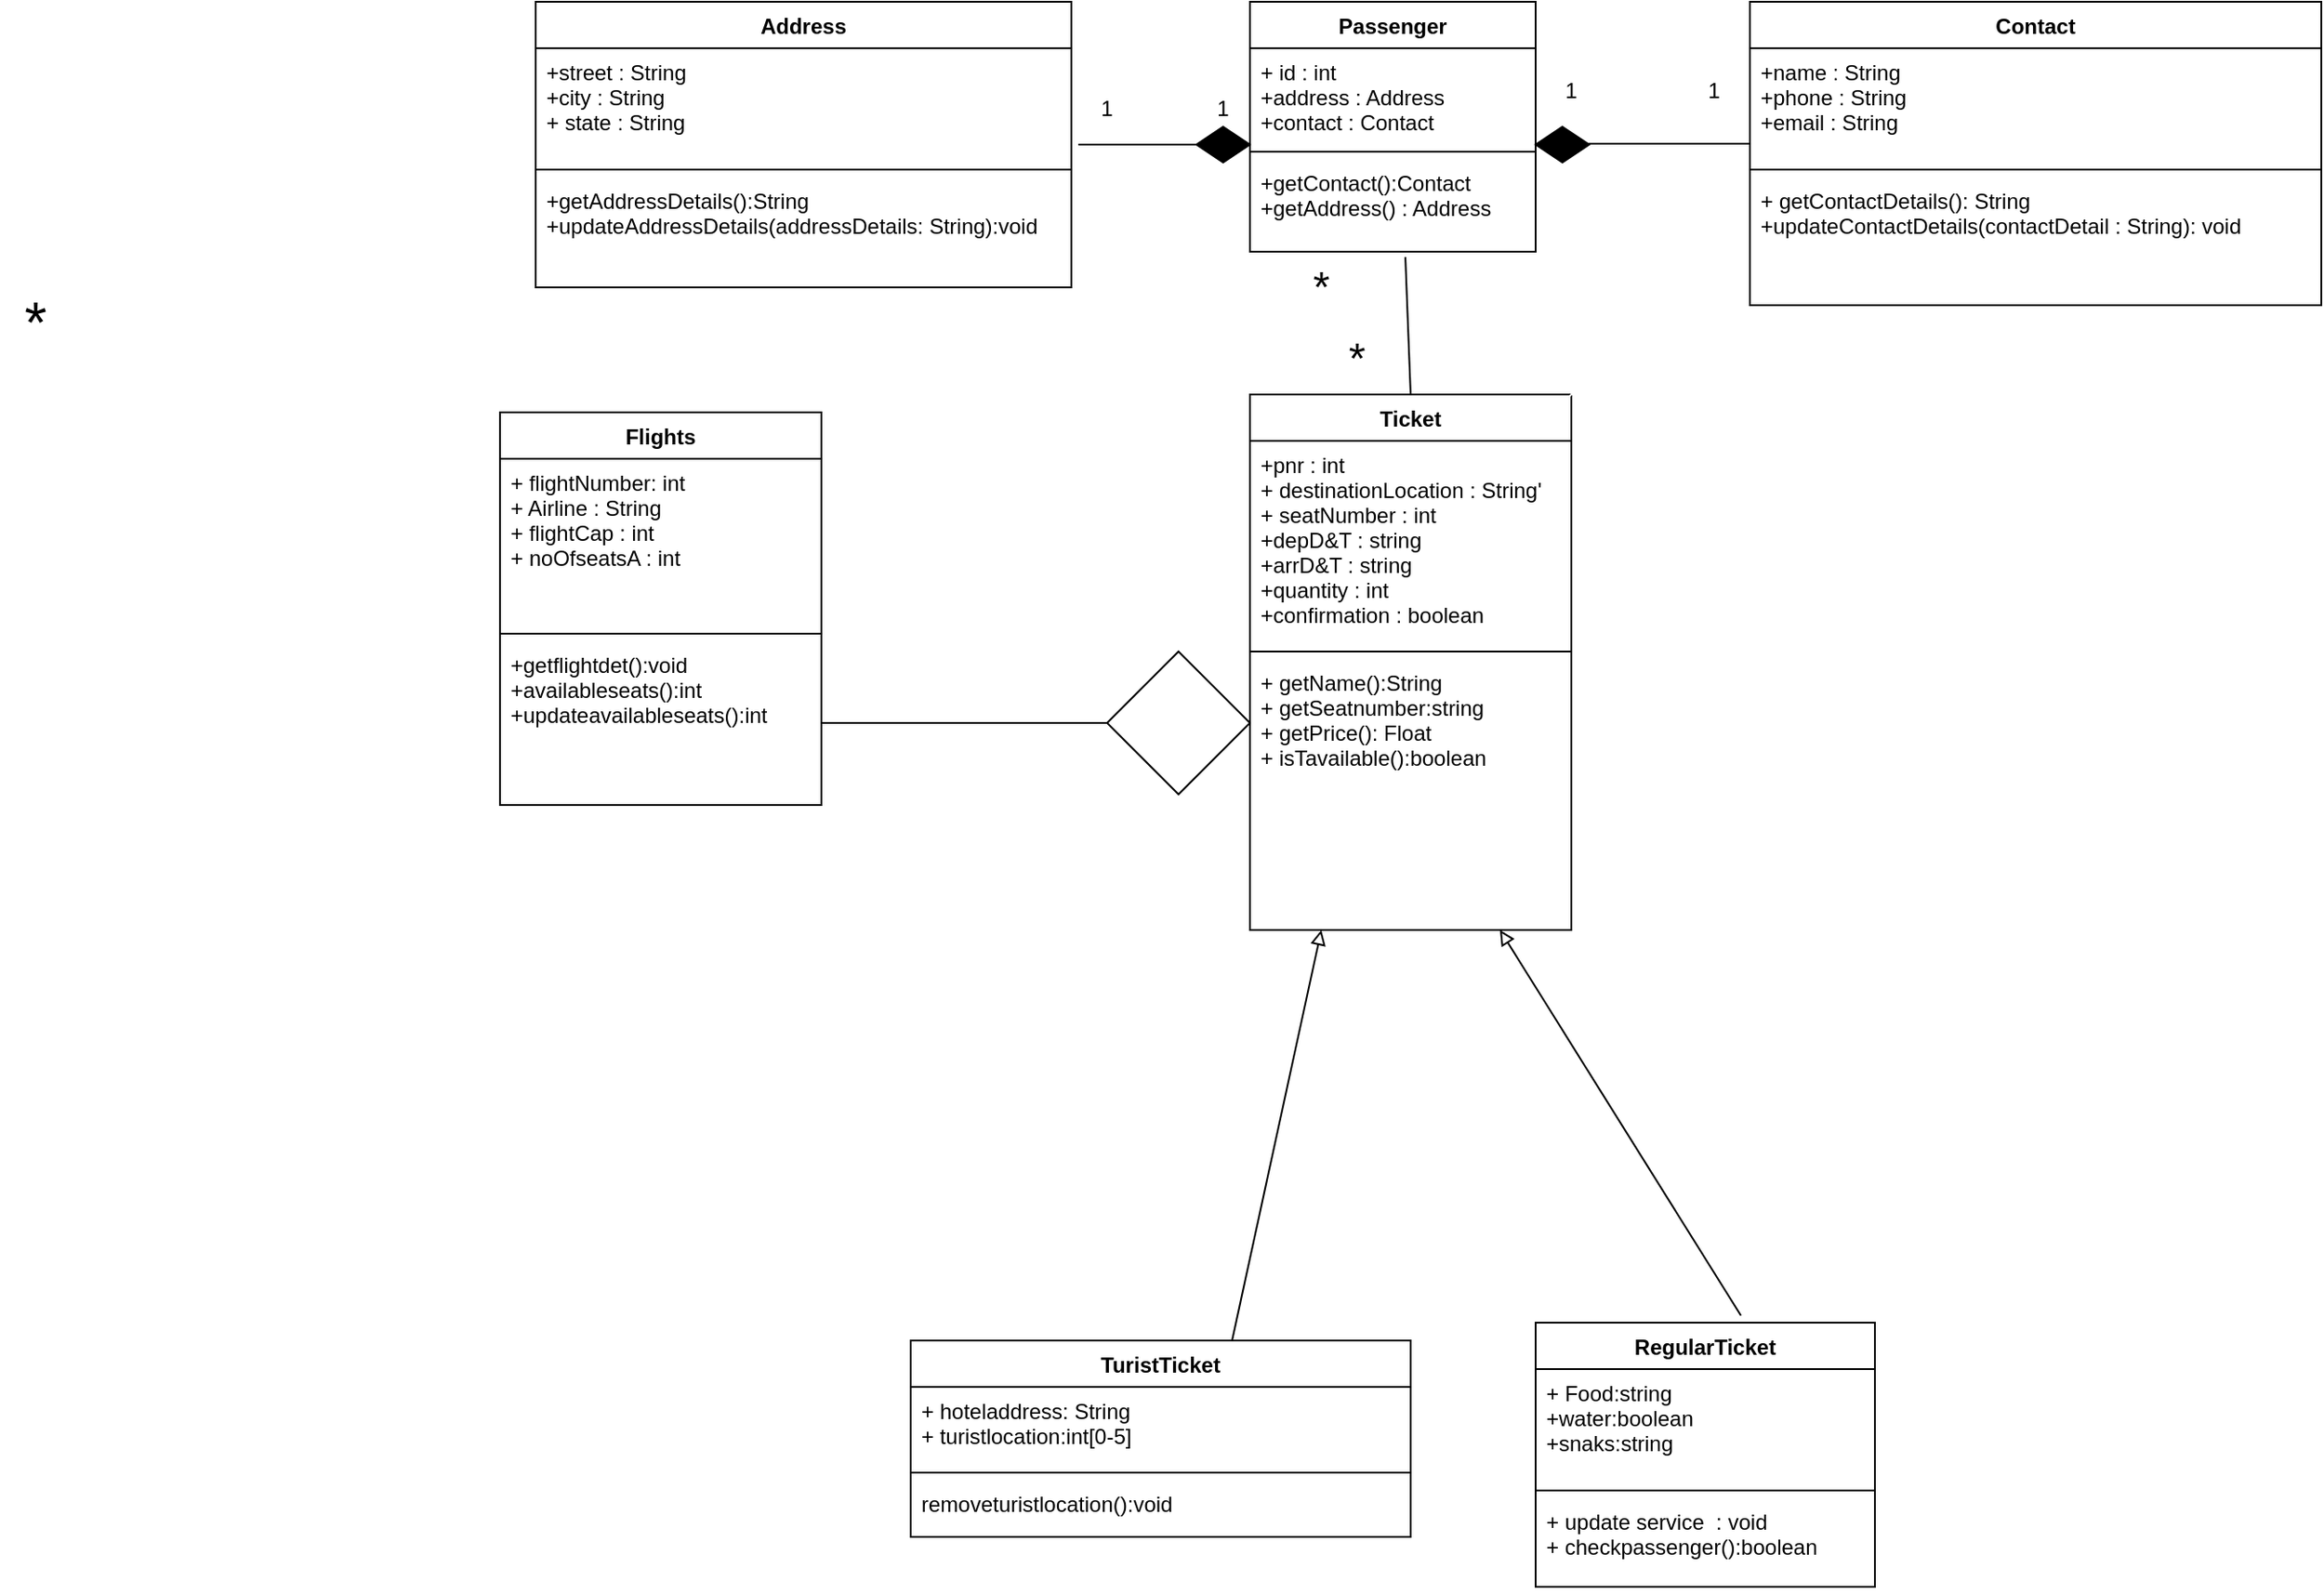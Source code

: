 <mxfile version="14.9.2" type="device"><diagram id="St4QACIHVr_rbjNRjCDR" name="Page-1"><mxGraphModel dx="868" dy="425" grid="1" gridSize="10" guides="1" tooltips="1" connect="1" arrows="1" fold="1" page="1" pageScale="1" pageWidth="1654" pageHeight="1169" math="0" shadow="0"><root><mxCell id="0"/><mxCell id="1" parent="0"/><mxCell id="qF5Q5bFK29Hbr4dGAQbV-1" value="Address" style="swimlane;fontStyle=1;align=center;verticalAlign=top;childLayout=stackLayout;horizontal=1;startSize=26;horizontalStack=0;resizeParent=1;resizeParentMax=0;resizeLast=0;collapsible=1;marginBottom=0;" vertex="1" parent="1"><mxGeometry x="600" y="40" width="300" height="160" as="geometry"/></mxCell><mxCell id="qF5Q5bFK29Hbr4dGAQbV-2" value="+street : String&#10;+city : String&#10;+ state : String" style="text;strokeColor=none;fillColor=none;align=left;verticalAlign=top;spacingLeft=4;spacingRight=4;overflow=hidden;rotatable=0;points=[[0,0.5],[1,0.5]];portConstraint=eastwest;" vertex="1" parent="qF5Q5bFK29Hbr4dGAQbV-1"><mxGeometry y="26" width="300" height="64" as="geometry"/></mxCell><mxCell id="qF5Q5bFK29Hbr4dGAQbV-3" value="" style="line;strokeWidth=1;fillColor=none;align=left;verticalAlign=middle;spacingTop=-1;spacingLeft=3;spacingRight=3;rotatable=0;labelPosition=right;points=[];portConstraint=eastwest;" vertex="1" parent="qF5Q5bFK29Hbr4dGAQbV-1"><mxGeometry y="90" width="300" height="8" as="geometry"/></mxCell><mxCell id="qF5Q5bFK29Hbr4dGAQbV-4" value="+getAddressDetails():String&#10;+updateAddressDetails(addressDetails: String):void&#10; " style="text;strokeColor=none;fillColor=none;align=left;verticalAlign=top;spacingLeft=4;spacingRight=4;overflow=hidden;rotatable=0;points=[[0,0.5],[1,0.5]];portConstraint=eastwest;" vertex="1" parent="qF5Q5bFK29Hbr4dGAQbV-1"><mxGeometry y="98" width="300" height="62" as="geometry"/></mxCell><mxCell id="qF5Q5bFK29Hbr4dGAQbV-5" value="Passenger" style="swimlane;fontStyle=1;align=center;verticalAlign=top;childLayout=stackLayout;horizontal=1;startSize=26;horizontalStack=0;resizeParent=1;resizeParentMax=0;resizeLast=0;collapsible=1;marginBottom=0;" vertex="1" parent="1"><mxGeometry x="1000" y="40" width="160" height="140" as="geometry"/></mxCell><mxCell id="qF5Q5bFK29Hbr4dGAQbV-6" value="+ id : int&#10;+address : Address&#10;+contact : Contact" style="text;strokeColor=none;fillColor=none;align=left;verticalAlign=top;spacingLeft=4;spacingRight=4;overflow=hidden;rotatable=0;points=[[0,0.5],[1,0.5]];portConstraint=eastwest;" vertex="1" parent="qF5Q5bFK29Hbr4dGAQbV-5"><mxGeometry y="26" width="160" height="54" as="geometry"/></mxCell><mxCell id="qF5Q5bFK29Hbr4dGAQbV-7" value="" style="line;strokeWidth=1;fillColor=none;align=left;verticalAlign=middle;spacingTop=-1;spacingLeft=3;spacingRight=3;rotatable=0;labelPosition=right;points=[];portConstraint=eastwest;" vertex="1" parent="qF5Q5bFK29Hbr4dGAQbV-5"><mxGeometry y="80" width="160" height="8" as="geometry"/></mxCell><mxCell id="qF5Q5bFK29Hbr4dGAQbV-8" value="+getContact():Contact&#10;+getAddress() : Address" style="text;strokeColor=none;fillColor=none;align=left;verticalAlign=top;spacingLeft=4;spacingRight=4;overflow=hidden;rotatable=0;points=[[0,0.5],[1,0.5]];portConstraint=eastwest;" vertex="1" parent="qF5Q5bFK29Hbr4dGAQbV-5"><mxGeometry y="88" width="160" height="52" as="geometry"/></mxCell><mxCell id="qF5Q5bFK29Hbr4dGAQbV-9" value="" style="rhombus;whiteSpace=wrap;html=1;fillColor=#000000;" vertex="1" parent="1"><mxGeometry x="970" y="110" width="30" height="20" as="geometry"/></mxCell><mxCell id="qF5Q5bFK29Hbr4dGAQbV-10" value="" style="endArrow=classic;html=1;exitX=1.013;exitY=0.844;exitDx=0;exitDy=0;exitPerimeter=0;" edge="1" parent="1" source="qF5Q5bFK29Hbr4dGAQbV-2"><mxGeometry width="50" height="50" relative="1" as="geometry"><mxPoint x="930" y="270" as="sourcePoint"/><mxPoint x="990" y="120" as="targetPoint"/></mxGeometry></mxCell><mxCell id="qF5Q5bFK29Hbr4dGAQbV-11" value="1" style="text;html=1;strokeColor=none;fillColor=none;align=center;verticalAlign=middle;whiteSpace=wrap;rounded=0;" vertex="1" parent="1"><mxGeometry x="900" y="90" width="40" height="20" as="geometry"/></mxCell><mxCell id="qF5Q5bFK29Hbr4dGAQbV-12" value="1" style="text;html=1;strokeColor=none;fillColor=none;align=center;verticalAlign=middle;whiteSpace=wrap;rounded=0;" vertex="1" parent="1"><mxGeometry x="965" y="90" width="40" height="20" as="geometry"/></mxCell><mxCell id="qF5Q5bFK29Hbr4dGAQbV-13" value="Contact" style="swimlane;fontStyle=1;align=center;verticalAlign=top;childLayout=stackLayout;horizontal=1;startSize=26;horizontalStack=0;resizeParent=1;resizeParentMax=0;resizeLast=0;collapsible=1;marginBottom=0;fillColor=#FFFFFF;" vertex="1" parent="1"><mxGeometry x="1280" y="40" width="320" height="170" as="geometry"/></mxCell><mxCell id="qF5Q5bFK29Hbr4dGAQbV-14" value="+name : String&#10;+phone : String&#10;+email : String" style="text;strokeColor=none;fillColor=none;align=left;verticalAlign=top;spacingLeft=4;spacingRight=4;overflow=hidden;rotatable=0;points=[[0,0.5],[1,0.5]];portConstraint=eastwest;" vertex="1" parent="qF5Q5bFK29Hbr4dGAQbV-13"><mxGeometry y="26" width="320" height="64" as="geometry"/></mxCell><mxCell id="qF5Q5bFK29Hbr4dGAQbV-15" value="" style="line;strokeWidth=1;fillColor=none;align=left;verticalAlign=middle;spacingTop=-1;spacingLeft=3;spacingRight=3;rotatable=0;labelPosition=right;points=[];portConstraint=eastwest;" vertex="1" parent="qF5Q5bFK29Hbr4dGAQbV-13"><mxGeometry y="90" width="320" height="8" as="geometry"/></mxCell><mxCell id="qF5Q5bFK29Hbr4dGAQbV-16" value="+ getContactDetails(): String&#10;+updateContactDetails(contactDetail : String): void" style="text;strokeColor=none;fillColor=none;align=left;verticalAlign=top;spacingLeft=4;spacingRight=4;overflow=hidden;rotatable=0;points=[[0,0.5],[1,0.5]];portConstraint=eastwest;" vertex="1" parent="qF5Q5bFK29Hbr4dGAQbV-13"><mxGeometry y="98" width="320" height="72" as="geometry"/></mxCell><mxCell id="qF5Q5bFK29Hbr4dGAQbV-17" value="" style="rhombus;whiteSpace=wrap;html=1;fillColor=#000000;" vertex="1" parent="1"><mxGeometry x="1160" y="110" width="30" height="20" as="geometry"/></mxCell><mxCell id="qF5Q5bFK29Hbr4dGAQbV-18" value="" style="endArrow=classic;html=1;" edge="1" parent="1"><mxGeometry width="50" height="50" relative="1" as="geometry"><mxPoint x="1280" y="119.5" as="sourcePoint"/><mxPoint x="1170" y="119.5" as="targetPoint"/><Array as="points"><mxPoint x="1230" y="119.5"/></Array></mxGeometry></mxCell><mxCell id="qF5Q5bFK29Hbr4dGAQbV-19" value="1" style="text;html=1;strokeColor=none;fillColor=none;align=center;verticalAlign=middle;whiteSpace=wrap;rounded=0;" vertex="1" parent="1"><mxGeometry x="1160" y="80" width="40" height="20" as="geometry"/></mxCell><mxCell id="qF5Q5bFK29Hbr4dGAQbV-20" value="1" style="text;html=1;strokeColor=none;fillColor=none;align=center;verticalAlign=middle;whiteSpace=wrap;rounded=0;" vertex="1" parent="1"><mxGeometry x="1240" y="80" width="40" height="20" as="geometry"/></mxCell><mxCell id="qF5Q5bFK29Hbr4dGAQbV-21" value="Ticket" style="swimlane;fontStyle=1;align=center;verticalAlign=top;childLayout=stackLayout;horizontal=1;startSize=26;horizontalStack=0;resizeParent=1;resizeParentMax=0;resizeLast=0;collapsible=1;marginBottom=0;fillColor=#FFFFFF;" vertex="1" parent="1"><mxGeometry x="1000" y="260" width="180" height="300" as="geometry"/></mxCell><mxCell id="qF5Q5bFK29Hbr4dGAQbV-22" value="+pnr : int&#10;+ destinationLocation : String'&#10;+ seatNumber : int&#10;+depD&amp;T : string&#10;+arrD&amp;T : string&#10;+quantity : int&#10;+confirmation : boolean" style="text;strokeColor=none;fillColor=none;align=left;verticalAlign=top;spacingLeft=4;spacingRight=4;overflow=hidden;rotatable=0;points=[[0,0.5],[1,0.5]];portConstraint=eastwest;" vertex="1" parent="qF5Q5bFK29Hbr4dGAQbV-21"><mxGeometry y="26" width="180" height="114" as="geometry"/></mxCell><mxCell id="qF5Q5bFK29Hbr4dGAQbV-23" value="" style="line;strokeWidth=1;fillColor=none;align=left;verticalAlign=middle;spacingTop=-1;spacingLeft=3;spacingRight=3;rotatable=0;labelPosition=right;points=[];portConstraint=eastwest;" vertex="1" parent="qF5Q5bFK29Hbr4dGAQbV-21"><mxGeometry y="140" width="180" height="8" as="geometry"/></mxCell><mxCell id="qF5Q5bFK29Hbr4dGAQbV-24" value="+ getName():String&#10;+ getSeatnumber:string&#10;+ getPrice(): Float&#10;+ isTavailable():boolean" style="text;strokeColor=none;fillColor=none;align=left;verticalAlign=top;spacingLeft=4;spacingRight=4;overflow=hidden;rotatable=0;points=[[0,0.5],[1,0.5]];portConstraint=eastwest;" vertex="1" parent="qF5Q5bFK29Hbr4dGAQbV-21"><mxGeometry y="148" width="180" height="152" as="geometry"/></mxCell><mxCell id="qF5Q5bFK29Hbr4dGAQbV-25" value="Flights" style="swimlane;fontStyle=1;align=center;verticalAlign=top;childLayout=stackLayout;horizontal=1;startSize=26;horizontalStack=0;resizeParent=1;resizeParentMax=0;resizeLast=0;collapsible=1;marginBottom=0;fillColor=#FFFFFF;" vertex="1" parent="1"><mxGeometry x="580" y="270" width="180" height="220" as="geometry"/></mxCell><mxCell id="qF5Q5bFK29Hbr4dGAQbV-26" value="+ flightNumber: int&#10;+ Airline : String&#10;+ flightCap : int&#10;+ noOfseatsA : int&#10;" style="text;strokeColor=none;fillColor=none;align=left;verticalAlign=top;spacingLeft=4;spacingRight=4;overflow=hidden;rotatable=0;points=[[0,0.5],[1,0.5]];portConstraint=eastwest;" vertex="1" parent="qF5Q5bFK29Hbr4dGAQbV-25"><mxGeometry y="26" width="180" height="94" as="geometry"/></mxCell><mxCell id="qF5Q5bFK29Hbr4dGAQbV-27" value="" style="line;strokeWidth=1;fillColor=none;align=left;verticalAlign=middle;spacingTop=-1;spacingLeft=3;spacingRight=3;rotatable=0;labelPosition=right;points=[];portConstraint=eastwest;" vertex="1" parent="qF5Q5bFK29Hbr4dGAQbV-25"><mxGeometry y="120" width="180" height="8" as="geometry"/></mxCell><mxCell id="qF5Q5bFK29Hbr4dGAQbV-28" value="+getflightdet():void&#10;+availableseats():int&#10;+updateavailableseats():int" style="text;strokeColor=none;fillColor=none;align=left;verticalAlign=top;spacingLeft=4;spacingRight=4;overflow=hidden;rotatable=0;points=[[0,0.5],[1,0.5]];portConstraint=eastwest;" vertex="1" parent="qF5Q5bFK29Hbr4dGAQbV-25"><mxGeometry y="128" width="180" height="92" as="geometry"/></mxCell><mxCell id="qF5Q5bFK29Hbr4dGAQbV-33" value="TuristTicket" style="swimlane;fontStyle=1;align=center;verticalAlign=top;childLayout=stackLayout;horizontal=1;startSize=26;horizontalStack=0;resizeParent=1;resizeParentMax=0;resizeLast=0;collapsible=1;marginBottom=0;fillColor=#FFFFFF;" vertex="1" parent="1"><mxGeometry x="810" y="790" width="280" height="110" as="geometry"/></mxCell><mxCell id="qF5Q5bFK29Hbr4dGAQbV-34" value="+ hoteladdress: String&#10;+ turistlocation:int[0-5]&#10;" style="text;strokeColor=none;fillColor=none;align=left;verticalAlign=top;spacingLeft=4;spacingRight=4;overflow=hidden;rotatable=0;points=[[0,0.5],[1,0.5]];portConstraint=eastwest;" vertex="1" parent="qF5Q5bFK29Hbr4dGAQbV-33"><mxGeometry y="26" width="280" height="44" as="geometry"/></mxCell><mxCell id="qF5Q5bFK29Hbr4dGAQbV-35" value="" style="line;strokeWidth=1;fillColor=none;align=left;verticalAlign=middle;spacingTop=-1;spacingLeft=3;spacingRight=3;rotatable=0;labelPosition=right;points=[];portConstraint=eastwest;" vertex="1" parent="qF5Q5bFK29Hbr4dGAQbV-33"><mxGeometry y="70" width="280" height="8" as="geometry"/></mxCell><mxCell id="qF5Q5bFK29Hbr4dGAQbV-36" value="removeturistlocation():void" style="text;strokeColor=none;fillColor=none;align=left;verticalAlign=top;spacingLeft=4;spacingRight=4;overflow=hidden;rotatable=0;points=[[0,0.5],[1,0.5]];portConstraint=eastwest;" vertex="1" parent="qF5Q5bFK29Hbr4dGAQbV-33"><mxGeometry y="78" width="280" height="32" as="geometry"/></mxCell><mxCell id="qF5Q5bFK29Hbr4dGAQbV-37" value="RegularTicket" style="swimlane;fontStyle=1;align=center;verticalAlign=top;childLayout=stackLayout;horizontal=1;startSize=26;horizontalStack=0;resizeParent=1;resizeParentMax=0;resizeLast=0;collapsible=1;marginBottom=0;fillColor=#FFFFFF;" vertex="1" parent="1"><mxGeometry x="1160" y="780" width="190" height="148" as="geometry"/></mxCell><mxCell id="qF5Q5bFK29Hbr4dGAQbV-38" value="+ Food:string&#10;+water:boolean&#10;+snaks:string" style="text;strokeColor=none;fillColor=none;align=left;verticalAlign=top;spacingLeft=4;spacingRight=4;overflow=hidden;rotatable=0;points=[[0,0.5],[1,0.5]];portConstraint=eastwest;" vertex="1" parent="qF5Q5bFK29Hbr4dGAQbV-37"><mxGeometry y="26" width="190" height="64" as="geometry"/></mxCell><mxCell id="qF5Q5bFK29Hbr4dGAQbV-39" value="" style="line;strokeWidth=1;fillColor=none;align=left;verticalAlign=middle;spacingTop=-1;spacingLeft=3;spacingRight=3;rotatable=0;labelPosition=right;points=[];portConstraint=eastwest;" vertex="1" parent="qF5Q5bFK29Hbr4dGAQbV-37"><mxGeometry y="90" width="190" height="8" as="geometry"/></mxCell><mxCell id="qF5Q5bFK29Hbr4dGAQbV-40" value="+ update service  : void&#10;+ checkpassenger():boolean" style="text;strokeColor=none;fillColor=none;align=left;verticalAlign=top;spacingLeft=4;spacingRight=4;overflow=hidden;rotatable=0;points=[[0,0.5],[1,0.5]];portConstraint=eastwest;" vertex="1" parent="qF5Q5bFK29Hbr4dGAQbV-37"><mxGeometry y="98" width="190" height="50" as="geometry"/></mxCell><mxCell id="qF5Q5bFK29Hbr4dGAQbV-44" value="&lt;span style=&quot;color: rgba(0 , 0 , 0 , 0) ; font-family: monospace ; font-size: 0px&quot;&gt;%3CmxGraphModel%3E%3Croot%3E%3CmxCell%20id%3D%220%22%2F%3E%3CmxCell%20id%3D%221%22%20parent%3D%220%22%2F%3E%3CmxCell%20id%3D%222%22%20value%3D%22%22%20style%3D%22rhombus%3BwhiteSpace%3Dwrap%3Bhtml%3D1%3BfillColor%3D%23FFFFFF%3B%22%20vertex%3D%221%22%20parent%3D%221%22%3E%3CmxGeometry%20x%3D%22260%22%20y%3D%22385%22%20width%3D%2260%22%20height%3D%2230%22%20as%3D%22geometry%22%2F%3E%3C%2FmxCell%3E%3C%2Froot%3E%3C%2FmxGraphModel%3E&lt;/span&gt;" style="text;html=1;align=center;verticalAlign=middle;resizable=0;points=[];autosize=1;strokeColor=none;" vertex="1" parent="1"><mxGeometry x="570" y="480" width="20" height="20" as="geometry"/></mxCell><mxCell id="qF5Q5bFK29Hbr4dGAQbV-48" value="&lt;font style=&quot;font-size: 32px&quot;&gt;*&lt;/font&gt;" style="text;html=1;strokeColor=none;fillColor=none;align=center;verticalAlign=middle;whiteSpace=wrap;rounded=0;" vertex="1" parent="1"><mxGeometry x="300" y="210" width="40" height="20" as="geometry"/></mxCell><mxCell id="qF5Q5bFK29Hbr4dGAQbV-50" value="" style="endArrow=classic;html=1;strokeColor=#FFFFFF;strokeWidth=1;" edge="1" parent="1"><mxGeometry width="50" height="50" relative="1" as="geometry"><mxPoint x="1170" y="270" as="sourcePoint"/><mxPoint x="1220" y="220" as="targetPoint"/></mxGeometry></mxCell><mxCell id="qF5Q5bFK29Hbr4dGAQbV-51" value="" style="endArrow=block;html=1;strokeWidth=1;endFill=0;exitX=0.605;exitY=-0.027;exitDx=0;exitDy=0;exitPerimeter=0;" edge="1" parent="1" source="qF5Q5bFK29Hbr4dGAQbV-37"><mxGeometry width="50" height="50" relative="1" as="geometry"><mxPoint x="1190" y="660" as="sourcePoint"/><mxPoint x="1140" y="560" as="targetPoint"/></mxGeometry></mxCell><mxCell id="qF5Q5bFK29Hbr4dGAQbV-52" value="" style="endArrow=block;html=1;endFill=0;strokeWidth=1;sketch=0;" edge="1" parent="1"><mxGeometry width="50" height="50" relative="1" as="geometry"><mxPoint x="990" y="790" as="sourcePoint"/><mxPoint x="1040" y="560" as="targetPoint"/></mxGeometry></mxCell><mxCell id="qF5Q5bFK29Hbr4dGAQbV-53" value="" style="endArrow=none;html=1;entryX=0.544;entryY=1.058;entryDx=0;entryDy=0;entryPerimeter=0;exitX=0.5;exitY=0;exitDx=0;exitDy=0;" edge="1" parent="1" source="qF5Q5bFK29Hbr4dGAQbV-21" target="qF5Q5bFK29Hbr4dGAQbV-8"><mxGeometry width="50" height="50" relative="1" as="geometry"><mxPoint x="1087" y="250" as="sourcePoint"/><mxPoint x="940" y="270" as="targetPoint"/></mxGeometry></mxCell><mxCell id="qF5Q5bFK29Hbr4dGAQbV-54" value="&lt;font style=&quot;font-size: 24px&quot;&gt;*&lt;/font&gt;" style="text;html=1;strokeColor=none;fillColor=none;align=center;verticalAlign=middle;whiteSpace=wrap;rounded=0;" vertex="1" parent="1"><mxGeometry x="1020" y="190" width="40" height="20" as="geometry"/></mxCell><mxCell id="qF5Q5bFK29Hbr4dGAQbV-57" value="&lt;font style=&quot;font-size: 24px&quot;&gt;*&lt;/font&gt;" style="text;html=1;strokeColor=none;fillColor=none;align=center;verticalAlign=middle;whiteSpace=wrap;rounded=0;" vertex="1" parent="1"><mxGeometry x="1040" y="230" width="40" height="20" as="geometry"/></mxCell><mxCell id="qF5Q5bFK29Hbr4dGAQbV-58" value="" style="endArrow=none;html=1;exitX=1;exitY=0.5;exitDx=0;exitDy=0;" edge="1" parent="1" source="qF5Q5bFK29Hbr4dGAQbV-28" target="qF5Q5bFK29Hbr4dGAQbV-59"><mxGeometry width="50" height="50" relative="1" as="geometry"><mxPoint x="840" y="440" as="sourcePoint"/><mxPoint x="940" y="444" as="targetPoint"/></mxGeometry></mxCell><mxCell id="qF5Q5bFK29Hbr4dGAQbV-59" value="" style="rhombus;whiteSpace=wrap;html=1;" vertex="1" parent="1"><mxGeometry x="920" y="404" width="80" height="80" as="geometry"/></mxCell></root></mxGraphModel></diagram></mxfile>